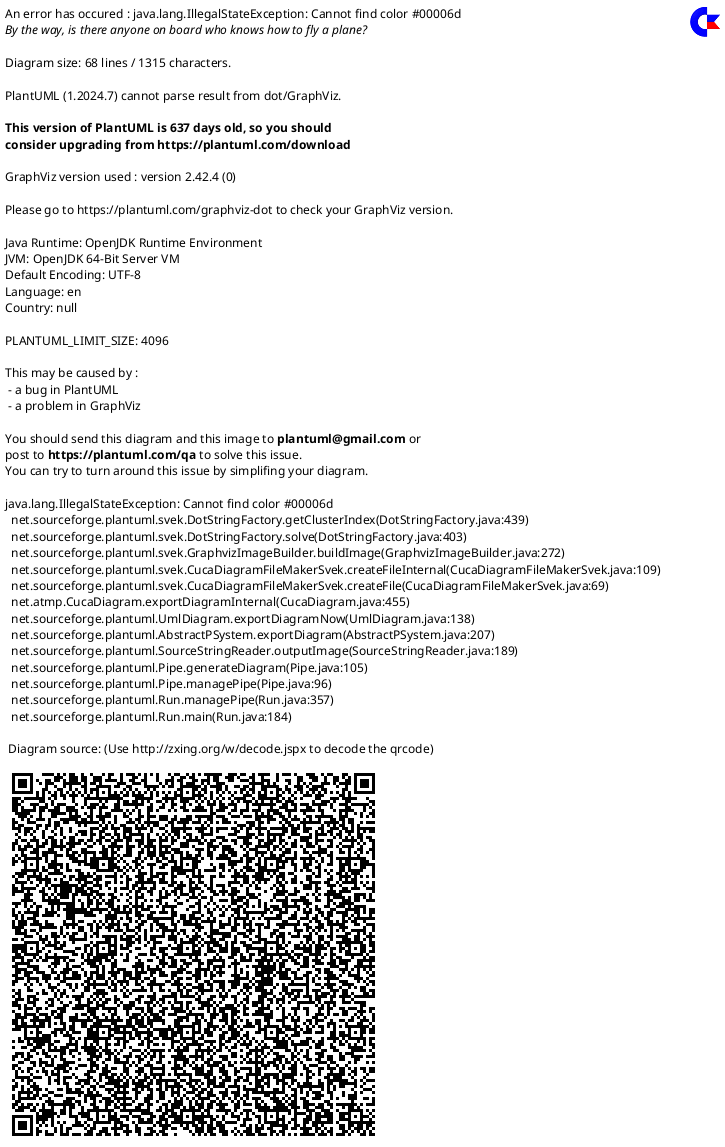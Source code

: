 @startuml

state STATE1
state STATE2 <<stereotype>>
state STATE3 : State 3
state STATE4 <<stereotype>> : State 4

STATE1 : State 1

state STATE4 {
    state STATE5 <<end>>
    state STATE6 <<stereotype>>
    state STATE7 : State 7
    state STATE8 <<stereotype>> : State 8
    state STATE9 {

    }
    state STATE10 {
        state STATE11
        STATE1 --> STATE11
    }
}
state STATE12 {

}

[*] -right-> STATE1
STATE1 -left-> STATE2
STATE2 -up-> STATE3
STATE4 -down-> STATE5
STATE2 --> [*]

state STATE13 <<choice>> : this is a choice
STATE13 --> STATE4 : [else]
STATE13 --> STATE3 : [a > b] text here too

state STATE14 {
    state ENTRY <<entryPoint>> : text here too
    state EXIT <<exitPoint>>
    state IN_PIN <<inputPin>> : text here too
    state OUT_PIN <<outputPin>>
    state EXP_IN <<expansionInput>> : text here too
    state EXP_OUT <<expansionOutput>>
}

state "State 15" as STATE15 <<stereotype>>
state "State 16" as STATE16
state "State 17" as STATE17 <<stereotype>> {
    state STATE18
}
state "State 19" as STATE19 <<stereotype>> {
    STATE19 : label here
}

note right of STATE14 : this is state 14
note left of STATE14: this is state 14
note right of STATE12
    this is state 12
    .
end note
note left of STATE12
    this is state 12

end note

note "this note is lost" as N1

@enduml